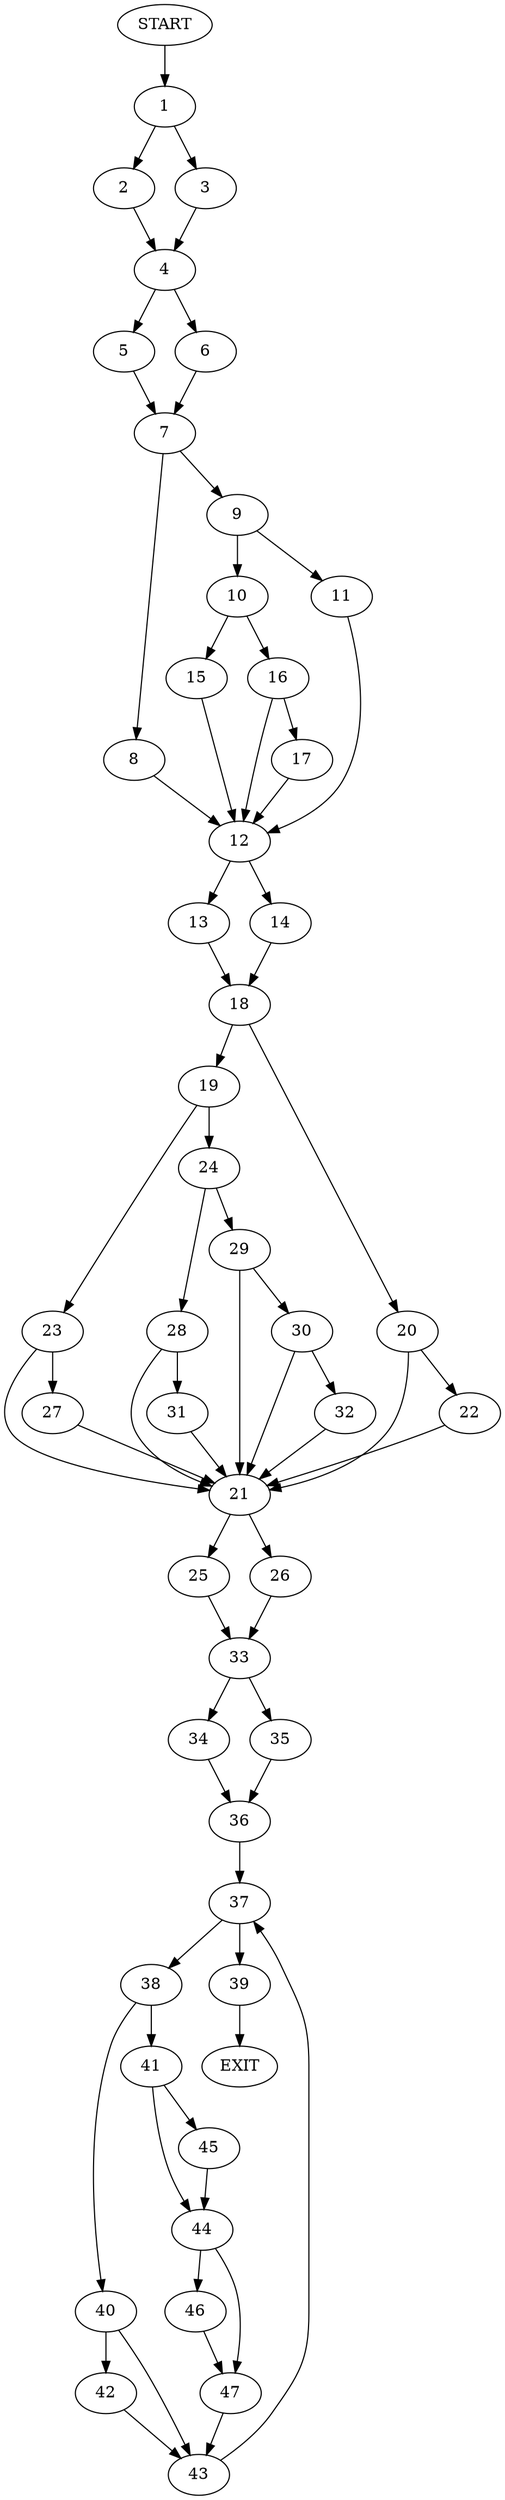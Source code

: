 digraph {
0 [label="START"]
48 [label="EXIT"]
0 -> 1
1 -> 2
1 -> 3
2 -> 4
3 -> 4
4 -> 5
4 -> 6
6 -> 7
5 -> 7
7 -> 8
7 -> 9
9 -> 10
9 -> 11
8 -> 12
12 -> 13
12 -> 14
11 -> 12
10 -> 15
10 -> 16
16 -> 12
16 -> 17
15 -> 12
17 -> 12
13 -> 18
14 -> 18
18 -> 19
18 -> 20
20 -> 21
20 -> 22
19 -> 23
19 -> 24
21 -> 25
21 -> 26
22 -> 21
23 -> 21
23 -> 27
24 -> 28
24 -> 29
27 -> 21
29 -> 21
29 -> 30
28 -> 21
28 -> 31
31 -> 21
30 -> 32
30 -> 21
32 -> 21
25 -> 33
26 -> 33
33 -> 34
33 -> 35
34 -> 36
35 -> 36
36 -> 37
37 -> 38
37 -> 39
38 -> 40
38 -> 41
39 -> 48
40 -> 42
40 -> 43
41 -> 44
41 -> 45
44 -> 46
44 -> 47
45 -> 44
46 -> 47
47 -> 43
43 -> 37
42 -> 43
}
